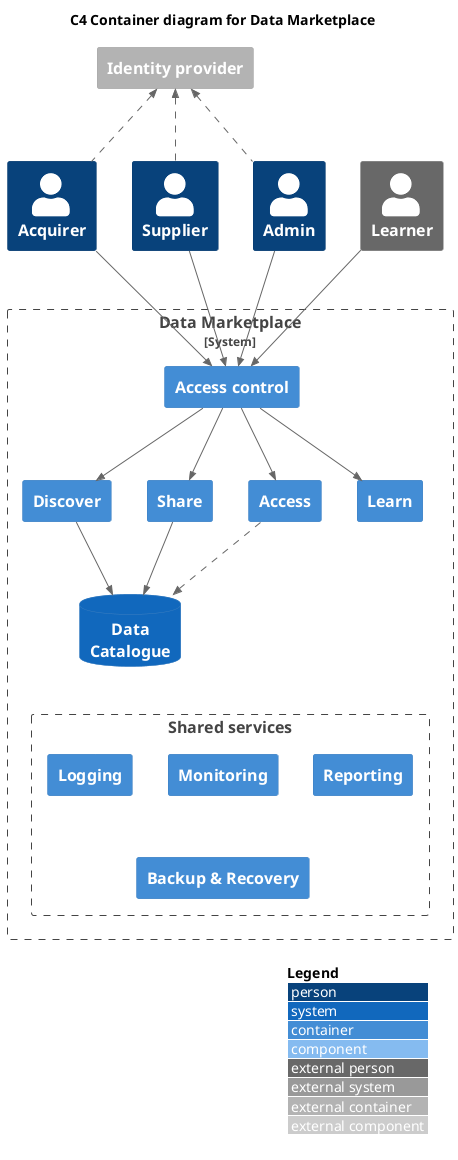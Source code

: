@startuml dm-c4-container 
!include <C4/C4_Container>
!include <C4/C4_Component>
'left to right direction

  title C4 Container diagram for Data Marketplace
  
  AddRelTag("dashed", $lineStyle=DashedLine())

  Person(acquirer, "Acquirer", "")
  Person(supplier, "Supplier", "")
  Person(admin, "Admin", "")

  Person_Ext(learner, "Learner", "")

  Container_Ext(idp, "Identity provider", "")

  System_Boundary(dm, "Data Marketplace") {
  
    Container(am, "Access control", "")
    Container(discover, "Discover", "")
    Container(share, "Share", "")
    Container(access, "Access", "") 
    Container(learn, "Learn", "") 
    SystemDb(catalog, "Data\nCatalogue", "")

    Boundary(common, "Shared services") {
      Container(logging, "Logging", "")
      Container(monitoring, "Monitoring", "")
      Container(reporting, "Reporting", "")  
      Container(backup, "Backup & Recovery", "")     
    }
    catalog -[#hidden]- logging 
    'logging -[#hidden] backup
  }

  Rel_U(supplier, idp, "", $tags="dashed")
  Rel_U(acquirer, idp, "", $tags="dashed")
  Rel_U(admin, idp, "", $tags="dashed")
  
  Rel(supplier, am, "")
  Rel(acquirer, am, "")
  Rel(admin, am, "")
  Rel(learner, am, "")

  Rel(am, discover, "")
  Rel(am, share, "")
  Rel(am, access, "")
  Rel(am, learn, "")

  Rel(discover, catalog, "")
  Rel(share, catalog, "")
  Rel(access, catalog, "", $tags="dashed")

  LAYOUT_WITH_LEGEND()
@enduml
